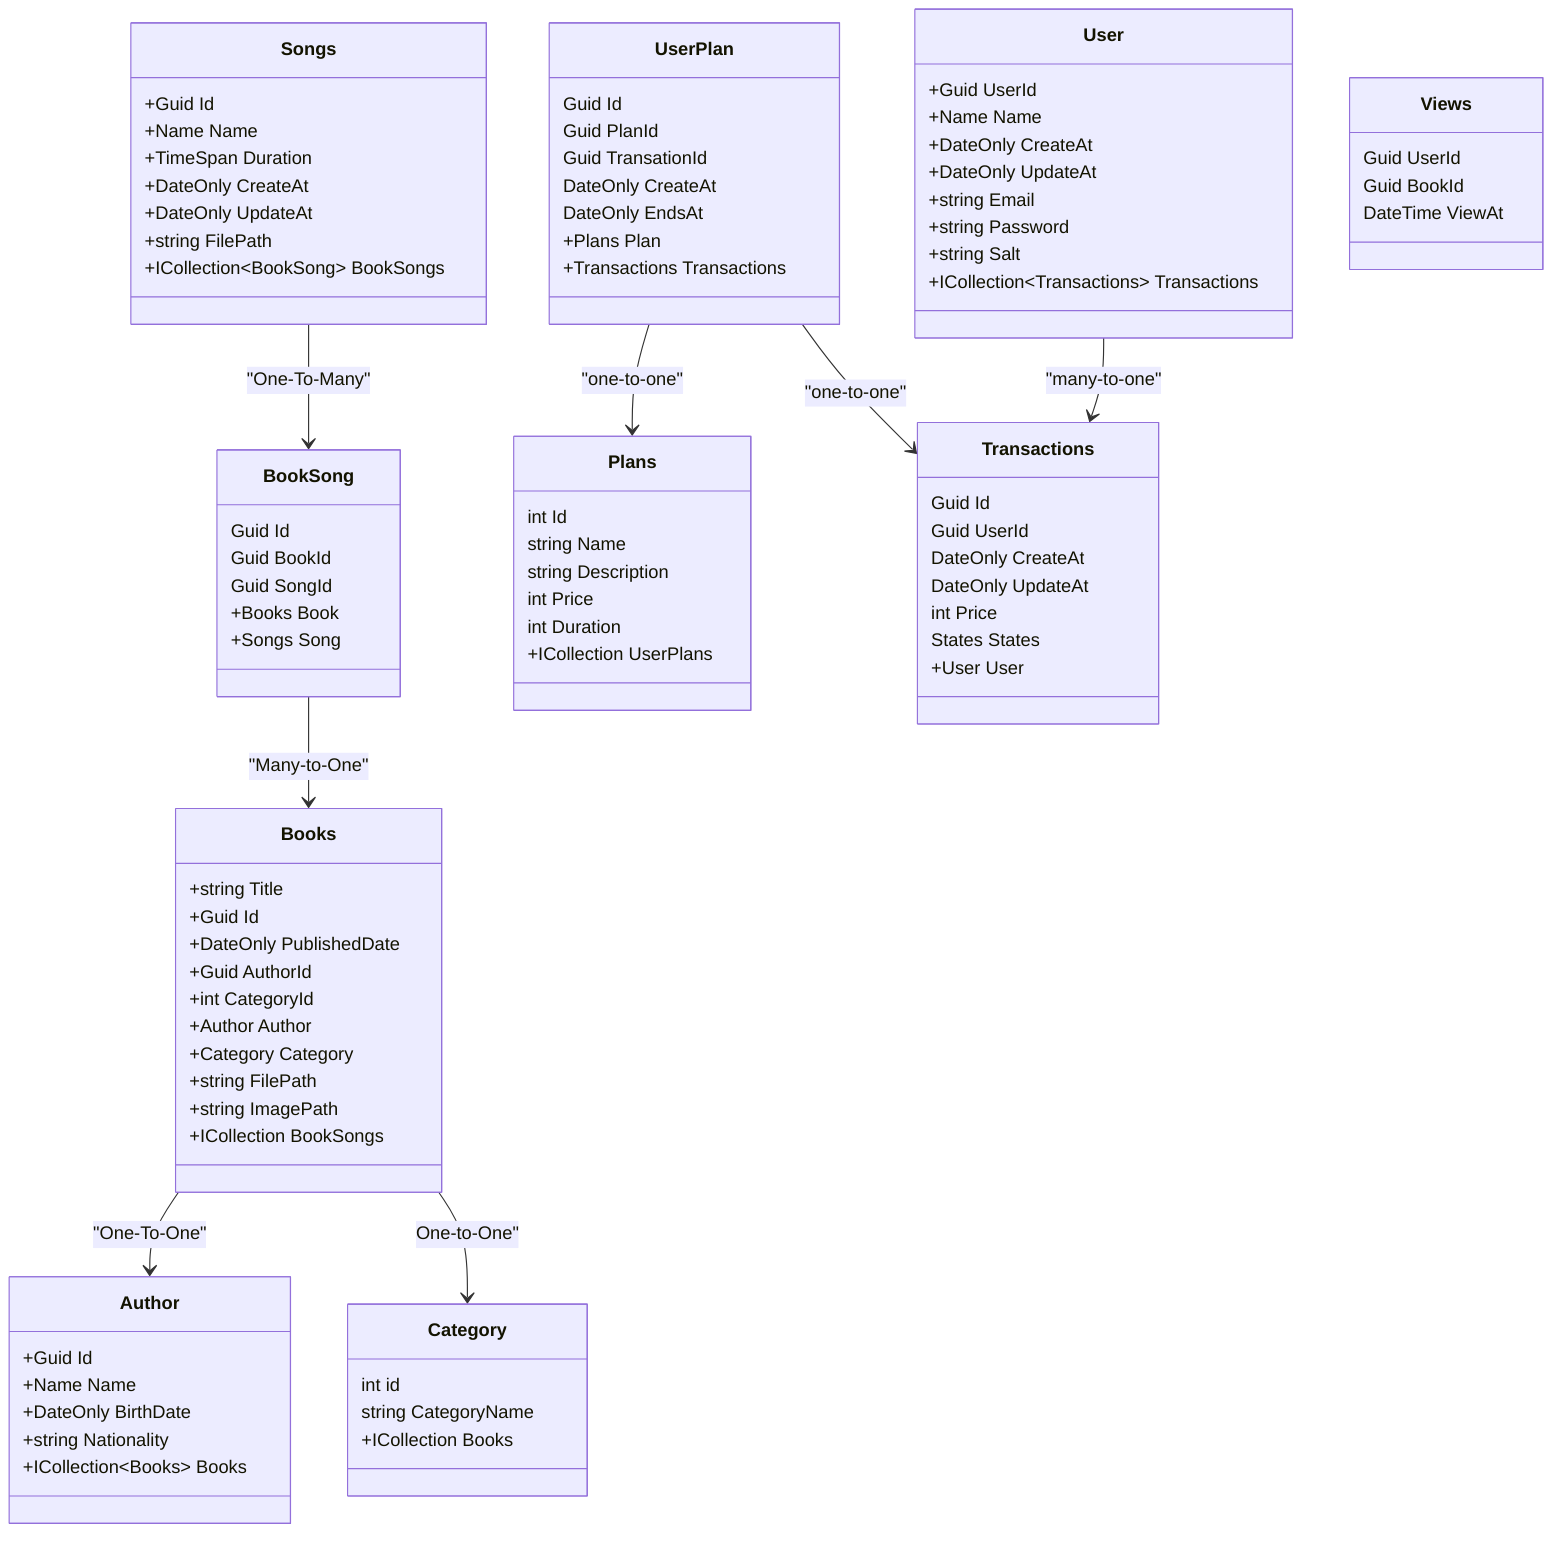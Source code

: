 classDiagram
    class Songs {
        +Guid Id
        +Name Name
        +TimeSpan Duration
        +DateOnly CreateAt
        +DateOnly UpdateAt
        +string FilePath
        +ICollection~BookSong~ BookSongs
    }
    class User {
        +Guid UserId
        +Name Name
        +DateOnly CreateAt
        +DateOnly UpdateAt
        +string Email
        +string Password
        +string Salt
        +ICollection~Transactions~ Transactions
    }

    class Author {
        +Guid Id
        +Name Name
        +DateOnly BirthDate
        +string Nationality
        +ICollection~Books~ Books
    }
    class Books{
        +string Title 
        +Guid Id 
        +DateOnly PublishedDate 
        +Guid AuthorId 
        +int CategoryId 
        +Author Author 
        +Category Category 
        +string FilePath 
        +string ImagePath 
        +ICollection<BookSong> BookSongs 
    }
    class BookSong {
        Guid Id
        Guid BookId
        Guid SongId
        +Books Book
        +Songs Song
    }

    class Category {
        int id
        string CategoryName
        +ICollection<Books> Books
    }

    class Plans {
        int Id
        string Name
        string Description
        int Price
        int Duration
        +ICollection<UserPlan> UserPlans
    }
    class Transactions {
        Guid Id
        Guid UserId
        DateOnly CreateAt
        DateOnly UpdateAt
        int Price
        States States
        +User User
    }

    class UserPlan {
        Guid Id
        Guid PlanId
        Guid TransationId
        DateOnly CreateAt
        DateOnly EndsAt
        +Plans Plan
        +Transactions Transactions
    }

    class Views {
        Guid UserId
        Guid BookId
        DateTime ViewAt
    }
    Songs --> BookSong :"One-To-Many"
    BookSong --> Books :"Many-to-One"
    Books --> Author :"One-To-One"
    Books --> Category :One-to-One"
    User --> Transactions :"many-to-one"
    UserPlan --> Plans :"one-to-one"
    UserPlan --> Transactions :"one-to-one"
